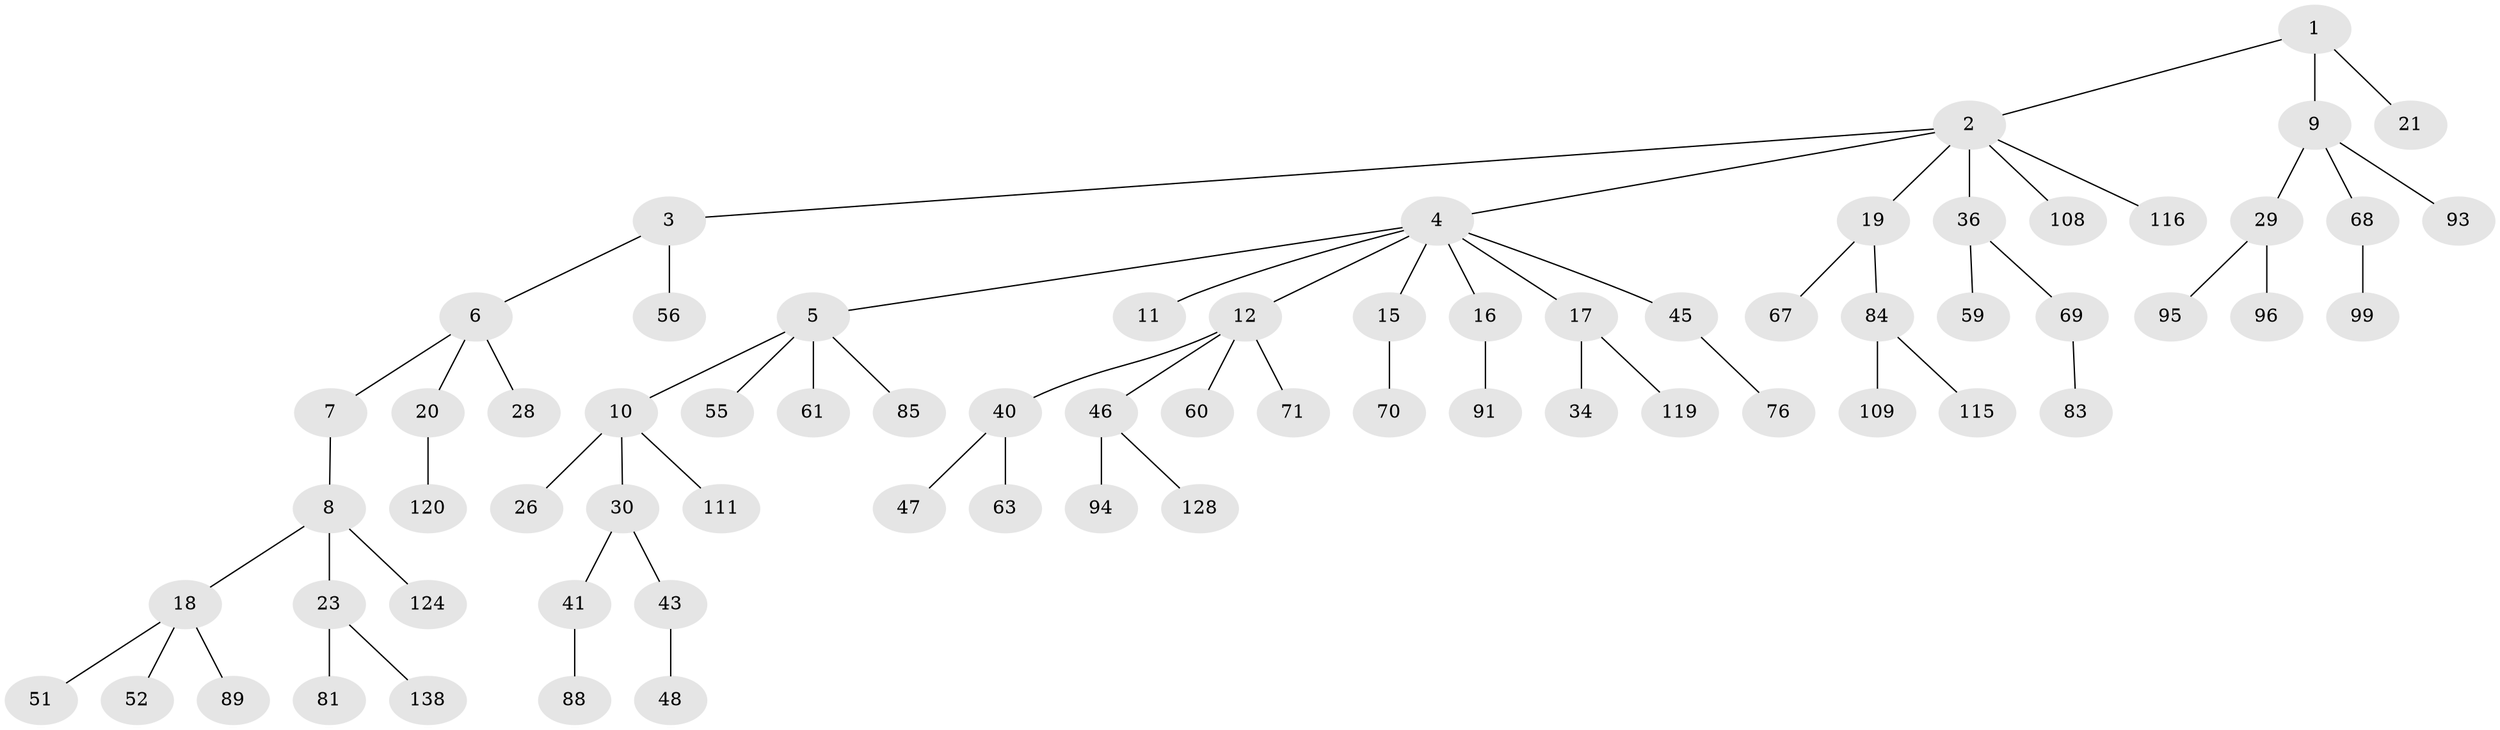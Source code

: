 // original degree distribution, {3: 0.14492753623188406, 7: 0.007246376811594203, 8: 0.007246376811594203, 5: 0.043478260869565216, 4: 0.057971014492753624, 1: 0.5144927536231884, 2: 0.21739130434782608, 6: 0.007246376811594203}
// Generated by graph-tools (version 1.1) at 2025/15/03/09/25 04:15:32]
// undirected, 69 vertices, 68 edges
graph export_dot {
graph [start="1"]
  node [color=gray90,style=filled];
  1;
  2;
  3;
  4;
  5 [super="+54"];
  6;
  7 [super="+82+24"];
  8;
  9 [super="+31+77"];
  10 [super="+78+14"];
  11;
  12 [super="+13+22"];
  15 [super="+38"];
  16;
  17 [super="+79+72"];
  18 [super="+117+25+42+32+44"];
  19 [super="+50+27"];
  20;
  21 [super="+64"];
  23 [super="+33+100"];
  26 [super="+35"];
  28 [super="+122+101"];
  29 [super="+80+73"];
  30;
  34 [super="+110"];
  36 [super="+39+57+37"];
  40 [super="+75+62"];
  41 [super="+58"];
  43 [super="+92"];
  45 [super="+49"];
  46;
  47 [super="+87"];
  48;
  51;
  52;
  55;
  56;
  59;
  60 [super="+86"];
  61;
  63;
  67 [super="+123+125"];
  68;
  69 [super="+74+90"];
  70;
  71 [super="+114"];
  76 [super="+136"];
  81 [super="+112+121"];
  83;
  84;
  85 [super="+137"];
  88 [super="+105"];
  89;
  91;
  93;
  94;
  95;
  96;
  99 [super="+126"];
  108;
  109;
  111;
  115;
  116 [super="+129"];
  119;
  120;
  124;
  128;
  138;
  1 -- 2;
  1 -- 9;
  1 -- 21;
  2 -- 3;
  2 -- 4;
  2 -- 19;
  2 -- 36;
  2 -- 108;
  2 -- 116;
  3 -- 6;
  3 -- 56;
  4 -- 5;
  4 -- 11;
  4 -- 12;
  4 -- 15;
  4 -- 16;
  4 -- 17;
  4 -- 45;
  5 -- 10;
  5 -- 55;
  5 -- 61;
  5 -- 85;
  6 -- 7;
  6 -- 20;
  6 -- 28;
  7 -- 8;
  8 -- 18;
  8 -- 23;
  8 -- 124;
  9 -- 29;
  9 -- 68;
  9 -- 93;
  10 -- 30;
  10 -- 111;
  10 -- 26;
  12 -- 40;
  12 -- 46;
  12 -- 60;
  12 -- 71;
  15 -- 70;
  16 -- 91;
  17 -- 34;
  17 -- 119;
  18 -- 51;
  18 -- 52;
  18 -- 89;
  19 -- 84;
  19 -- 67;
  20 -- 120;
  23 -- 81;
  23 -- 138;
  29 -- 96;
  29 -- 95;
  30 -- 41;
  30 -- 43;
  36 -- 69;
  36 -- 59;
  40 -- 47;
  40 -- 63;
  41 -- 88;
  43 -- 48;
  45 -- 76;
  46 -- 94;
  46 -- 128;
  68 -- 99;
  69 -- 83;
  84 -- 109;
  84 -- 115;
}
